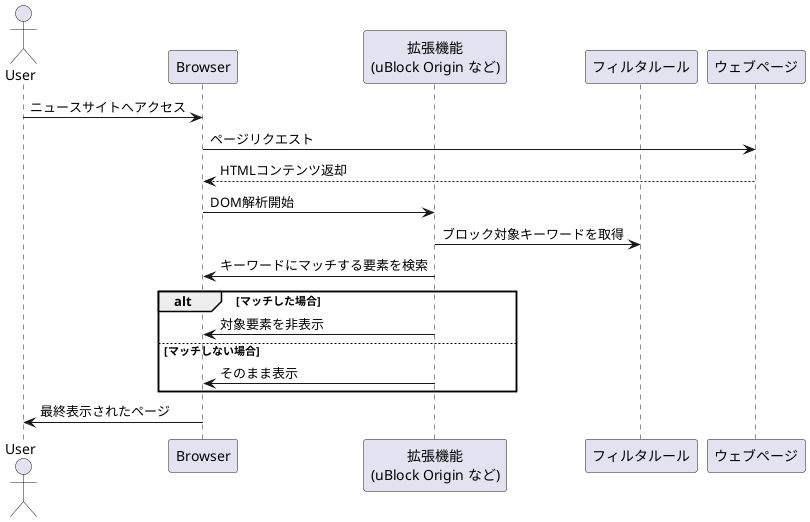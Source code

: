 @startuml
actor User
participant Browser
participant Extension as "拡張機能\n(uBlock Origin など)"
participant FilterRules as "フィルタルール"
participant WebPage as "ウェブページ"

User -> Browser : ニュースサイトへアクセス
Browser -> WebPage : ページリクエスト
WebPage --> Browser : HTMLコンテンツ返却

Browser -> Extension : DOM解析開始
Extension -> FilterRules : ブロック対象キーワードを取得
Extension -> Browser : キーワードにマッチする要素を検索
alt マッチした場合
    Extension -> Browser : 対象要素を非表示
else マッチしない場合
    Extension -> Browser : そのまま表示
end

Browser -> User : 最終表示されたページ
@enduml